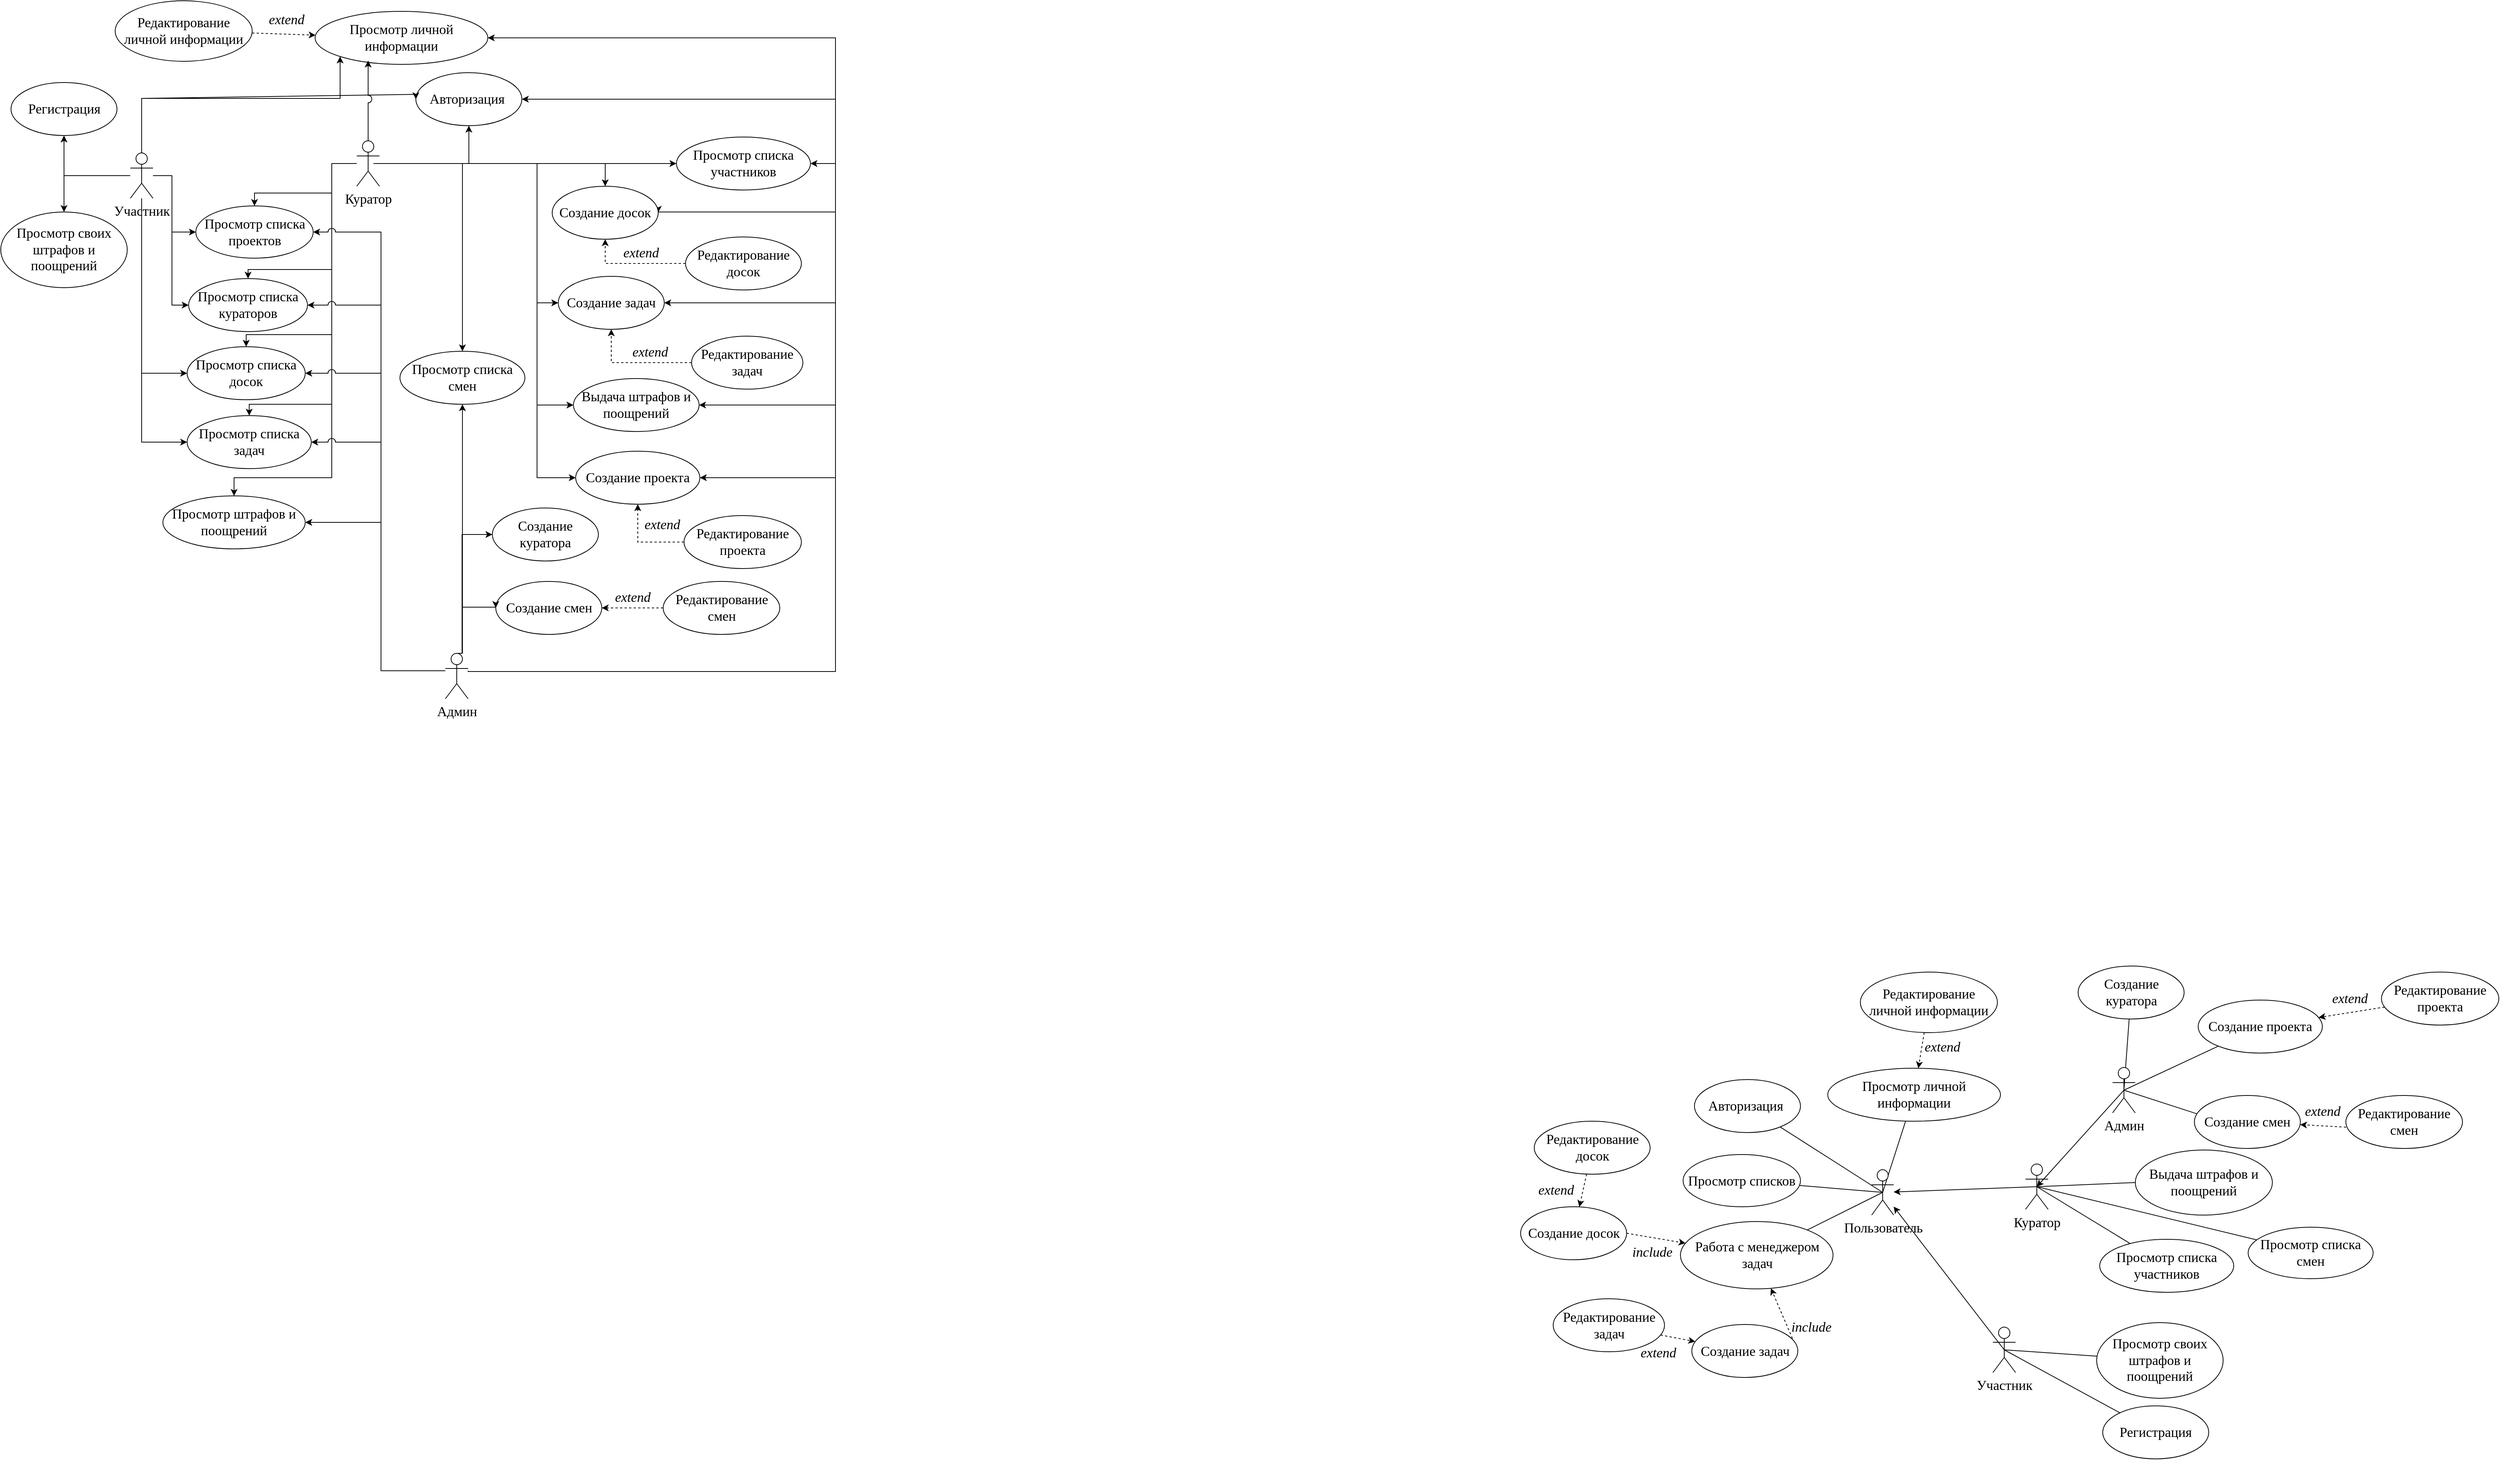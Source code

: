 <mxfile version="24.4.14" type="github">
  <diagram name="Страница — 1" id="JHyc7OgReh5onTn7h_LJ">
    <mxGraphModel dx="3433" dy="2283" grid="0" gridSize="10" guides="1" tooltips="1" connect="1" arrows="1" fold="1" page="0" pageScale="1" pageWidth="827" pageHeight="1169" math="0" shadow="0">
      <root>
        <mxCell id="0" />
        <mxCell id="1" parent="0" />
        <mxCell id="dc6LDPQuT327r_oDvSLp-54" style="edgeStyle=orthogonalEdgeStyle;rounded=0;orthogonalLoop=1;jettySize=auto;html=1;entryX=0.5;entryY=0;entryDx=0;entryDy=0;fontFamily=Liberation Serif;fontSize=14;jumpStyle=arc;" parent="1" source="fLU7Y0jLPDf_8JjJzR_N-14" target="dc6LDPQuT327r_oDvSLp-53" edge="1">
          <mxGeometry relative="1" as="geometry">
            <Array as="points">
              <mxPoint x="332" y="-33" />
              <mxPoint x="332" y="382" />
              <mxPoint x="203" y="382" />
            </Array>
          </mxGeometry>
        </mxCell>
        <mxCell id="dc6LDPQuT327r_oDvSLp-3" style="rounded=0;orthogonalLoop=1;jettySize=auto;html=1;edgeStyle=orthogonalEdgeStyle;fontFamily=Liberation Serif;fontSize=14;" parent="1" source="fLU7Y0jLPDf_8JjJzR_N-1" target="dc6LDPQuT327r_oDvSLp-2" edge="1">
          <mxGeometry relative="1" as="geometry" />
        </mxCell>
        <mxCell id="dc6LDPQuT327r_oDvSLp-9" style="rounded=0;orthogonalLoop=1;jettySize=auto;html=1;edgeStyle=orthogonalEdgeStyle;fontFamily=Liberation Serif;fontSize=14;exitX=0.5;exitY=0;exitDx=0;exitDy=0;exitPerimeter=0;" parent="1" source="fLU7Y0jLPDf_8JjJzR_N-1" target="fLU7Y0jLPDf_8JjJzR_N-6" edge="1">
          <mxGeometry relative="1" as="geometry">
            <Array as="points">
              <mxPoint x="81" y="-119" />
              <mxPoint x="343" y="-119" />
            </Array>
          </mxGeometry>
        </mxCell>
        <mxCell id="dc6LDPQuT327r_oDvSLp-28" style="edgeStyle=orthogonalEdgeStyle;rounded=0;orthogonalLoop=1;jettySize=auto;html=1;entryX=0;entryY=0.5;entryDx=0;entryDy=0;fontFamily=Liberation Serif;fontSize=14;" parent="1" target="fLU7Y0jLPDf_8JjJzR_N-7" edge="1">
          <mxGeometry relative="1" as="geometry">
            <Array as="points">
              <mxPoint x="121" y="58" />
            </Array>
            <mxPoint x="96" y="-17" as="sourcePoint" />
          </mxGeometry>
        </mxCell>
        <mxCell id="dc6LDPQuT327r_oDvSLp-29" style="edgeStyle=orthogonalEdgeStyle;rounded=0;orthogonalLoop=1;jettySize=auto;html=1;entryX=0;entryY=0.5;entryDx=0;entryDy=0;fontFamily=Liberation Serif;fontSize=14;" parent="1" source="fLU7Y0jLPDf_8JjJzR_N-1" target="fLU7Y0jLPDf_8JjJzR_N-11" edge="1">
          <mxGeometry relative="1" as="geometry">
            <Array as="points">
              <mxPoint x="121" y="154" />
            </Array>
          </mxGeometry>
        </mxCell>
        <mxCell id="dc6LDPQuT327r_oDvSLp-31" style="rounded=0;orthogonalLoop=1;jettySize=auto;html=1;edgeStyle=orthogonalEdgeStyle;entryX=0;entryY=0.5;entryDx=0;entryDy=0;fontFamily=Liberation Serif;fontSize=14;" parent="1" source="fLU7Y0jLPDf_8JjJzR_N-1" target="dc6LDPQuT327r_oDvSLp-6" edge="1">
          <mxGeometry relative="1" as="geometry">
            <Array as="points">
              <mxPoint x="81" y="244" />
            </Array>
          </mxGeometry>
        </mxCell>
        <mxCell id="dc6LDPQuT327r_oDvSLp-32" style="rounded=0;orthogonalLoop=1;jettySize=auto;html=1;edgeStyle=orthogonalEdgeStyle;entryX=0;entryY=0.5;entryDx=0;entryDy=0;fontFamily=Liberation Serif;fontSize=14;" parent="1" source="fLU7Y0jLPDf_8JjJzR_N-1" target="fLU7Y0jLPDf_8JjJzR_N-19" edge="1">
          <mxGeometry relative="1" as="geometry">
            <Array as="points">
              <mxPoint x="81" y="335" />
            </Array>
          </mxGeometry>
        </mxCell>
        <mxCell id="fLU7Y0jLPDf_8JjJzR_N-1" value="Участник&lt;div style=&quot;font-size: 18px;&quot;&gt;&lt;br style=&quot;font-size: 18px;&quot;&gt;&lt;/div&gt;" style="shape=umlActor;verticalLabelPosition=bottom;verticalAlign=top;html=1;fontFamily=Liberation Serif;fontSize=18;" parent="1" vertex="1">
          <mxGeometry x="66" y="-47" width="30" height="60" as="geometry" />
        </mxCell>
        <mxCell id="fLU7Y0jLPDf_8JjJzR_N-5" value="Авторизация&amp;nbsp;" style="ellipse;whiteSpace=wrap;html=1;fontFamily=Liberation Serif;fontSize=18;" parent="1" vertex="1">
          <mxGeometry x="443" y="-153" width="140" height="70" as="geometry" />
        </mxCell>
        <mxCell id="fLU7Y0jLPDf_8JjJzR_N-6" value="Просмотр личной информации" style="ellipse;whiteSpace=wrap;html=1;fontFamily=Liberation Serif;fontSize=18;" parent="1" vertex="1">
          <mxGeometry x="310" y="-234" width="228" height="70" as="geometry" />
        </mxCell>
        <mxCell id="fLU7Y0jLPDf_8JjJzR_N-7" value="Просмотр списка проектов" style="ellipse;whiteSpace=wrap;html=1;fontFamily=Liberation Serif;fontSize=18;" parent="1" vertex="1">
          <mxGeometry x="152.5" y="23" width="155" height="69" as="geometry" />
        </mxCell>
        <mxCell id="fLU7Y0jLPDf_8JjJzR_N-8" value="Создание проекта" style="ellipse;whiteSpace=wrap;html=1;fontFamily=Liberation Serif;fontSize=18;" parent="1" vertex="1">
          <mxGeometry x="654" y="347" width="164" height="70" as="geometry" />
        </mxCell>
        <mxCell id="dc6LDPQuT327r_oDvSLp-20" style="edgeStyle=orthogonalEdgeStyle;rounded=0;orthogonalLoop=1;jettySize=auto;html=1;dashed=1;exitX=0;exitY=0.5;exitDx=0;exitDy=0;fontFamily=Liberation Serif;fontSize=14;" parent="1" source="fLU7Y0jLPDf_8JjJzR_N-9" target="fLU7Y0jLPDf_8JjJzR_N-8" edge="1">
          <mxGeometry relative="1" as="geometry" />
        </mxCell>
        <mxCell id="dc6LDPQuT327r_oDvSLp-24" value="extend" style="edgeLabel;html=1;align=center;verticalAlign=middle;resizable=0;points=[];fontStyle=2;fontFamily=Liberation Serif;fontSize=18;" parent="dc6LDPQuT327r_oDvSLp-20" vertex="1" connectable="0">
          <mxGeometry x="-0.133" y="-1" relative="1" as="geometry">
            <mxPoint x="19" y="-22" as="offset" />
          </mxGeometry>
        </mxCell>
        <mxCell id="fLU7Y0jLPDf_8JjJzR_N-9" value="Редактирование проекта" style="ellipse;whiteSpace=wrap;html=1;fontFamily=Liberation Serif;fontSize=18;" parent="1" vertex="1">
          <mxGeometry x="797" y="432" width="155" height="70" as="geometry" />
        </mxCell>
        <mxCell id="dc6LDPQuT327r_oDvSLp-12" style="rounded=0;orthogonalLoop=1;jettySize=auto;html=1;dashed=1;endArrow=classic;endFill=1;fontFamily=Liberation Serif;fontSize=14;" parent="1" source="fLU7Y0jLPDf_8JjJzR_N-10" target="fLU7Y0jLPDf_8JjJzR_N-6" edge="1">
          <mxGeometry relative="1" as="geometry" />
        </mxCell>
        <mxCell id="dc6LDPQuT327r_oDvSLp-13" value="extend" style="edgeLabel;html=1;align=center;verticalAlign=middle;resizable=0;points=[];fontStyle=2;fontFamily=Liberation Serif;fontSize=18;" parent="dc6LDPQuT327r_oDvSLp-12" vertex="1" connectable="0">
          <mxGeometry x="0.17" y="4" relative="1" as="geometry">
            <mxPoint x="-4" y="-16" as="offset" />
          </mxGeometry>
        </mxCell>
        <mxCell id="fLU7Y0jLPDf_8JjJzR_N-10" value="Редактирование личной информации" style="ellipse;whiteSpace=wrap;html=1;fontFamily=Liberation Serif;fontSize=18;" parent="1" vertex="1">
          <mxGeometry x="46" y="-248" width="181" height="80" as="geometry" />
        </mxCell>
        <mxCell id="fLU7Y0jLPDf_8JjJzR_N-11" value="Просмотр списка кураторов" style="ellipse;whiteSpace=wrap;html=1;fontFamily=Liberation Serif;fontSize=18;" parent="1" vertex="1">
          <mxGeometry x="143" y="119" width="157" height="70" as="geometry" />
        </mxCell>
        <mxCell id="fLU7Y0jLPDf_8JjJzR_N-12" value="Создание куратора" style="ellipse;whiteSpace=wrap;html=1;fontFamily=Liberation Serif;fontSize=18;" parent="1" vertex="1">
          <mxGeometry x="544" y="422" width="140" height="70" as="geometry" />
        </mxCell>
        <mxCell id="dc6LDPQuT327r_oDvSLp-4" style="rounded=0;orthogonalLoop=1;jettySize=auto;html=1;edgeStyle=orthogonalEdgeStyle;fontFamily=Liberation Serif;fontSize=14;entryX=0.5;entryY=1;entryDx=0;entryDy=0;" parent="1" target="fLU7Y0jLPDf_8JjJzR_N-5" edge="1">
          <mxGeometry relative="1" as="geometry">
            <Array as="points">
              <mxPoint x="388" y="-33" />
              <mxPoint x="513" y="-33" />
            </Array>
            <mxPoint x="387" y="-33" as="sourcePoint" />
            <mxPoint x="513" y="-90" as="targetPoint" />
          </mxGeometry>
        </mxCell>
        <mxCell id="dc6LDPQuT327r_oDvSLp-33" style="edgeStyle=orthogonalEdgeStyle;rounded=0;orthogonalLoop=1;jettySize=auto;html=1;entryX=0.5;entryY=0;entryDx=0;entryDy=0;fontFamily=Liberation Serif;fontSize=14;" parent="1" target="fLU7Y0jLPDf_8JjJzR_N-7" edge="1">
          <mxGeometry relative="1" as="geometry">
            <Array as="points">
              <mxPoint x="332" y="-33" />
              <mxPoint x="332" y="6" />
              <mxPoint x="230" y="6" />
            </Array>
            <mxPoint x="365" y="-33" as="sourcePoint" />
          </mxGeometry>
        </mxCell>
        <mxCell id="dc6LDPQuT327r_oDvSLp-34" style="edgeStyle=orthogonalEdgeStyle;rounded=0;orthogonalLoop=1;jettySize=auto;html=1;entryX=0.5;entryY=0;entryDx=0;entryDy=0;fontFamily=Liberation Serif;fontSize=14;" parent="1" source="fLU7Y0jLPDf_8JjJzR_N-14" target="fLU7Y0jLPDf_8JjJzR_N-11" edge="1">
          <mxGeometry relative="1" as="geometry">
            <Array as="points">
              <mxPoint x="332" y="-33" />
              <mxPoint x="332" y="107" />
              <mxPoint x="222" y="107" />
            </Array>
          </mxGeometry>
        </mxCell>
        <mxCell id="dc6LDPQuT327r_oDvSLp-35" style="edgeStyle=orthogonalEdgeStyle;rounded=0;orthogonalLoop=1;jettySize=auto;html=1;entryX=0.5;entryY=0;entryDx=0;entryDy=0;fontFamily=Liberation Serif;fontSize=14;" parent="1" source="fLU7Y0jLPDf_8JjJzR_N-14" target="fLU7Y0jLPDf_8JjJzR_N-16" edge="1">
          <mxGeometry relative="1" as="geometry">
            <Array as="points">
              <mxPoint x="505" y="-33" />
            </Array>
          </mxGeometry>
        </mxCell>
        <mxCell id="dc6LDPQuT327r_oDvSLp-36" style="edgeStyle=orthogonalEdgeStyle;rounded=0;orthogonalLoop=1;jettySize=auto;html=1;entryX=0.5;entryY=0;entryDx=0;entryDy=0;fontFamily=Liberation Serif;fontSize=14;" parent="1" source="fLU7Y0jLPDf_8JjJzR_N-14" target="dc6LDPQuT327r_oDvSLp-6" edge="1">
          <mxGeometry relative="1" as="geometry">
            <Array as="points">
              <mxPoint x="332" y="-33" />
              <mxPoint x="332" y="193" />
              <mxPoint x="219" y="193" />
            </Array>
          </mxGeometry>
        </mxCell>
        <mxCell id="dc6LDPQuT327r_oDvSLp-37" style="edgeStyle=orthogonalEdgeStyle;rounded=0;orthogonalLoop=1;jettySize=auto;html=1;entryX=0.5;entryY=0;entryDx=0;entryDy=0;fontFamily=Liberation Serif;fontSize=14;" parent="1" source="fLU7Y0jLPDf_8JjJzR_N-14" target="fLU7Y0jLPDf_8JjJzR_N-19" edge="1">
          <mxGeometry relative="1" as="geometry">
            <Array as="points">
              <mxPoint x="332" y="-33" />
              <mxPoint x="332" y="285" />
              <mxPoint x="223" y="285" />
            </Array>
          </mxGeometry>
        </mxCell>
        <mxCell id="dc6LDPQuT327r_oDvSLp-59" style="edgeStyle=orthogonalEdgeStyle;rounded=0;orthogonalLoop=1;jettySize=auto;html=1;entryX=0;entryY=0.5;entryDx=0;entryDy=0;fontFamily=Liberation Serif;fontSize=14;" parent="1" source="fLU7Y0jLPDf_8JjJzR_N-14" target="fLU7Y0jLPDf_8JjJzR_N-22" edge="1">
          <mxGeometry relative="1" as="geometry">
            <Array as="points" />
          </mxGeometry>
        </mxCell>
        <mxCell id="fLU7Y0jLPDf_8JjJzR_N-14" value="&lt;div style=&quot;font-size: 18px;&quot;&gt;Куратор&lt;/div&gt;" style="shape=umlActor;verticalLabelPosition=bottom;verticalAlign=top;html=1;fontFamily=Liberation Serif;fontSize=18;" parent="1" vertex="1">
          <mxGeometry x="365" y="-63" width="30" height="60" as="geometry" />
        </mxCell>
        <mxCell id="dc6LDPQuT327r_oDvSLp-5" style="rounded=0;orthogonalLoop=1;jettySize=auto;html=1;edgeStyle=orthogonalEdgeStyle;entryX=1;entryY=0.5;entryDx=0;entryDy=0;fontFamily=Liberation Serif;fontSize=14;" parent="1" source="fLU7Y0jLPDf_8JjJzR_N-15" target="fLU7Y0jLPDf_8JjJzR_N-5" edge="1">
          <mxGeometry relative="1" as="geometry">
            <mxPoint x="613" y="-152" as="targetPoint" />
            <Array as="points">
              <mxPoint x="997" y="638" />
              <mxPoint x="997" y="-118" />
            </Array>
          </mxGeometry>
        </mxCell>
        <mxCell id="dc6LDPQuT327r_oDvSLp-19" style="rounded=0;orthogonalLoop=1;jettySize=auto;html=1;edgeStyle=orthogonalEdgeStyle;fontFamily=Liberation Serif;fontSize=14;entryX=1;entryY=0.5;entryDx=0;entryDy=0;" parent="1" source="fLU7Y0jLPDf_8JjJzR_N-15" target="fLU7Y0jLPDf_8JjJzR_N-22" edge="1">
          <mxGeometry relative="1" as="geometry">
            <Array as="points">
              <mxPoint x="997" y="638" />
              <mxPoint x="997" y="-33" />
            </Array>
          </mxGeometry>
        </mxCell>
        <mxCell id="dc6LDPQuT327r_oDvSLp-38" style="edgeStyle=orthogonalEdgeStyle;rounded=0;orthogonalLoop=1;jettySize=auto;html=1;entryX=1;entryY=0.5;entryDx=0;entryDy=0;fontFamily=Liberation Serif;fontSize=14;" parent="1" source="fLU7Y0jLPDf_8JjJzR_N-15" target="fLU7Y0jLPDf_8JjJzR_N-8" edge="1">
          <mxGeometry relative="1" as="geometry">
            <Array as="points">
              <mxPoint x="997" y="638" />
              <mxPoint x="997" y="382" />
            </Array>
          </mxGeometry>
        </mxCell>
        <mxCell id="dc6LDPQuT327r_oDvSLp-41" style="edgeStyle=orthogonalEdgeStyle;rounded=0;orthogonalLoop=1;jettySize=auto;html=1;entryX=1;entryY=0.5;entryDx=0;entryDy=0;fontFamily=Liberation Serif;fontSize=14;jumpStyle=none;" parent="1" source="fLU7Y0jLPDf_8JjJzR_N-15" target="dc6LDPQuT327r_oDvSLp-7" edge="1">
          <mxGeometry relative="1" as="geometry">
            <Array as="points">
              <mxPoint x="997" y="638" />
              <mxPoint x="997" y="31" />
              <mxPoint x="763" y="31" />
            </Array>
          </mxGeometry>
        </mxCell>
        <mxCell id="dc6LDPQuT327r_oDvSLp-42" style="edgeStyle=orthogonalEdgeStyle;rounded=0;orthogonalLoop=1;jettySize=auto;html=1;entryX=1;entryY=0.5;entryDx=0;entryDy=0;fontFamily=Liberation Serif;fontSize=14;" parent="1" target="fLU7Y0jLPDf_8JjJzR_N-20" edge="1">
          <mxGeometry relative="1" as="geometry">
            <mxPoint x="512" y="637" as="sourcePoint" />
            <Array as="points">
              <mxPoint x="997" y="638" />
              <mxPoint x="997" y="151" />
            </Array>
          </mxGeometry>
        </mxCell>
        <mxCell id="dc6LDPQuT327r_oDvSLp-47" style="edgeStyle=orthogonalEdgeStyle;rounded=0;orthogonalLoop=1;jettySize=auto;html=1;entryX=1;entryY=0.5;entryDx=0;entryDy=0;fontFamily=Liberation Serif;fontSize=14;jumpStyle=arc;jumpSize=10;" parent="1" source="fLU7Y0jLPDf_8JjJzR_N-15" target="fLU7Y0jLPDf_8JjJzR_N-19" edge="1">
          <mxGeometry relative="1" as="geometry">
            <Array as="points">
              <mxPoint x="397" y="637" />
              <mxPoint x="397" y="335" />
            </Array>
          </mxGeometry>
        </mxCell>
        <mxCell id="dc6LDPQuT327r_oDvSLp-55" style="edgeStyle=orthogonalEdgeStyle;rounded=0;orthogonalLoop=1;jettySize=auto;html=1;entryX=1;entryY=0.5;entryDx=0;entryDy=0;fontFamily=Liberation Serif;fontSize=14;jumpStyle=arc;" parent="1" target="dc6LDPQuT327r_oDvSLp-53" edge="1">
          <mxGeometry relative="1" as="geometry">
            <Array as="points">
              <mxPoint x="397" y="637" />
              <mxPoint x="397" y="441" />
            </Array>
            <mxPoint x="482" y="637" as="sourcePoint" />
          </mxGeometry>
        </mxCell>
        <mxCell id="dc6LDPQuT327r_oDvSLp-58" style="edgeStyle=orthogonalEdgeStyle;rounded=0;orthogonalLoop=1;jettySize=auto;html=1;entryX=1;entryY=0.5;entryDx=0;entryDy=0;fontFamily=Liberation Serif;fontSize=14;" parent="1" target="dc6LDPQuT327r_oDvSLp-56" edge="1">
          <mxGeometry relative="1" as="geometry">
            <mxPoint x="512" y="637" as="sourcePoint" />
            <Array as="points">
              <mxPoint x="997" y="638" />
              <mxPoint x="997" y="286" />
            </Array>
          </mxGeometry>
        </mxCell>
        <mxCell id="fLU7Y0jLPDf_8JjJzR_N-15" value="&lt;div style=&quot;font-size: 18px;&quot;&gt;Админ&lt;/div&gt;" style="shape=umlActor;verticalLabelPosition=bottom;verticalAlign=top;html=1;fontFamily=Liberation Serif;fontSize=18;" parent="1" vertex="1">
          <mxGeometry x="482" y="614" width="30" height="60" as="geometry" />
        </mxCell>
        <mxCell id="fLU7Y0jLPDf_8JjJzR_N-16" value="Просмотр списка смен" style="ellipse;whiteSpace=wrap;html=1;fontFamily=Liberation Serif;fontSize=18;" parent="1" vertex="1">
          <mxGeometry x="422" y="215" width="165" height="70" as="geometry" />
        </mxCell>
        <mxCell id="fLU7Y0jLPDf_8JjJzR_N-17" value="Создание смен" style="ellipse;whiteSpace=wrap;html=1;fontFamily=Liberation Serif;fontSize=18;" parent="1" vertex="1">
          <mxGeometry x="548.5" y="519" width="140" height="70" as="geometry" />
        </mxCell>
        <mxCell id="dc6LDPQuT327r_oDvSLp-21" style="edgeStyle=orthogonalEdgeStyle;rounded=0;orthogonalLoop=1;jettySize=auto;html=1;dashed=1;exitX=0;exitY=0.5;exitDx=0;exitDy=0;fontFamily=Liberation Serif;fontSize=14;" parent="1" source="fLU7Y0jLPDf_8JjJzR_N-18" target="fLU7Y0jLPDf_8JjJzR_N-17" edge="1">
          <mxGeometry relative="1" as="geometry" />
        </mxCell>
        <mxCell id="dc6LDPQuT327r_oDvSLp-25" value="&lt;span style=&quot;font-style: italic; font-size: 18px;&quot;&gt;extend&lt;/span&gt;" style="edgeLabel;html=1;align=center;verticalAlign=middle;resizable=0;points=[];fontFamily=Liberation Serif;fontSize=18;" parent="dc6LDPQuT327r_oDvSLp-21" vertex="1" connectable="0">
          <mxGeometry x="0.171" y="-1" relative="1" as="geometry">
            <mxPoint x="7" y="-13" as="offset" />
          </mxGeometry>
        </mxCell>
        <mxCell id="fLU7Y0jLPDf_8JjJzR_N-18" value="Редактирование смен" style="ellipse;whiteSpace=wrap;html=1;fontFamily=Liberation Serif;fontSize=18;" parent="1" vertex="1">
          <mxGeometry x="769.5" y="519" width="154" height="70" as="geometry" />
        </mxCell>
        <mxCell id="fLU7Y0jLPDf_8JjJzR_N-19" value="Просмотр списка задач" style="ellipse;whiteSpace=wrap;html=1;fontFamily=Liberation Serif;fontSize=18;" parent="1" vertex="1">
          <mxGeometry x="141" y="300" width="164" height="70" as="geometry" />
        </mxCell>
        <mxCell id="fLU7Y0jLPDf_8JjJzR_N-20" value="Создание задач" style="ellipse;whiteSpace=wrap;html=1;fontFamily=Liberation Serif;fontSize=18;" parent="1" vertex="1">
          <mxGeometry x="631" y="116" width="140" height="70" as="geometry" />
        </mxCell>
        <mxCell id="dc6LDPQuT327r_oDvSLp-23" style="edgeStyle=orthogonalEdgeStyle;rounded=0;orthogonalLoop=1;jettySize=auto;html=1;dashed=1;exitX=0;exitY=0.5;exitDx=0;exitDy=0;fontFamily=Liberation Serif;fontSize=14;" parent="1" source="fLU7Y0jLPDf_8JjJzR_N-21" target="fLU7Y0jLPDf_8JjJzR_N-20" edge="1">
          <mxGeometry relative="1" as="geometry" />
        </mxCell>
        <mxCell id="dc6LDPQuT327r_oDvSLp-27" value="&lt;span style=&quot;font-style: italic; font-size: 18px;&quot;&gt;extend&lt;/span&gt;" style="edgeLabel;html=1;align=center;verticalAlign=middle;resizable=0;points=[];fontFamily=Liberation Serif;fontSize=18;" parent="dc6LDPQuT327r_oDvSLp-23" vertex="1" connectable="0">
          <mxGeometry x="-0.093" y="-1" relative="1" as="geometry">
            <mxPoint x="13" y="-13" as="offset" />
          </mxGeometry>
        </mxCell>
        <mxCell id="fLU7Y0jLPDf_8JjJzR_N-21" value="Редактирование задач" style="ellipse;whiteSpace=wrap;html=1;fontFamily=Liberation Serif;fontSize=18;" parent="1" vertex="1">
          <mxGeometry x="807" y="195" width="147" height="70" as="geometry" />
        </mxCell>
        <mxCell id="fLU7Y0jLPDf_8JjJzR_N-22" value="Просмотр списка участников" style="ellipse;whiteSpace=wrap;html=1;fontFamily=Liberation Serif;fontSize=18;" parent="1" vertex="1">
          <mxGeometry x="787" y="-68" width="177" height="70" as="geometry" />
        </mxCell>
        <mxCell id="dc6LDPQuT327r_oDvSLp-1" style="rounded=0;orthogonalLoop=1;jettySize=auto;html=1;edgeStyle=orthogonalEdgeStyle;exitX=0.5;exitY=0;exitDx=0;exitDy=0;exitPerimeter=0;entryX=0;entryY=0.5;entryDx=0;entryDy=0;fontFamily=Liberation Serif;fontSize=14;jumpStyle=arc;" parent="1" source="fLU7Y0jLPDf_8JjJzR_N-1" target="fLU7Y0jLPDf_8JjJzR_N-5" edge="1">
          <mxGeometry relative="1" as="geometry">
            <mxPoint x="558" y="-265" as="targetPoint" />
            <Array as="points">
              <mxPoint x="81" y="-119" />
              <mxPoint x="443" y="-119" />
            </Array>
          </mxGeometry>
        </mxCell>
        <mxCell id="dc6LDPQuT327r_oDvSLp-2" value="Регистрация" style="ellipse;whiteSpace=wrap;html=1;fontFamily=Liberation Serif;fontSize=18;" parent="1" vertex="1">
          <mxGeometry x="-91.5" y="-140" width="140" height="70" as="geometry" />
        </mxCell>
        <mxCell id="dc6LDPQuT327r_oDvSLp-6" value="Просмотр списка досок" style="ellipse;whiteSpace=wrap;html=1;fontFamily=Liberation Serif;fontSize=18;" parent="1" vertex="1">
          <mxGeometry x="141" y="209" width="156" height="70" as="geometry" />
        </mxCell>
        <mxCell id="dc6LDPQuT327r_oDvSLp-7" value="Создание досок" style="ellipse;whiteSpace=wrap;html=1;fontFamily=Liberation Serif;fontSize=18;" parent="1" vertex="1">
          <mxGeometry x="623" y="-3" width="140" height="70" as="geometry" />
        </mxCell>
        <mxCell id="dc6LDPQuT327r_oDvSLp-22" value="&lt;span style=&quot;color: rgb(0, 0, 0); font-size: 18px; font-style: italic; font-variant-ligatures: normal; font-variant-caps: normal; font-weight: 400; letter-spacing: normal; orphans: 2; text-align: center; text-indent: 0px; text-transform: none; widows: 2; word-spacing: 0px; -webkit-text-stroke-width: 0px; white-space: nowrap; background-color: rgb(255, 255, 255); text-decoration-thickness: initial; text-decoration-style: initial; text-decoration-color: initial; float: none; display: inline !important;&quot;&gt;extend&lt;/span&gt;" style="edgeStyle=orthogonalEdgeStyle;rounded=0;orthogonalLoop=1;jettySize=auto;html=1;dashed=1;exitX=0;exitY=0.5;exitDx=0;exitDy=0;fontFamily=Liberation Serif;fontSize=18;entryX=0.5;entryY=1;entryDx=0;entryDy=0;" parent="1" source="dc6LDPQuT327r_oDvSLp-8" target="dc6LDPQuT327r_oDvSLp-7" edge="1">
          <mxGeometry x="-0.138" y="-14" relative="1" as="geometry">
            <mxPoint as="offset" />
          </mxGeometry>
        </mxCell>
        <mxCell id="dc6LDPQuT327r_oDvSLp-8" value="Редактирование досок" style="ellipse;whiteSpace=wrap;html=1;fontFamily=Liberation Serif;fontSize=18;" parent="1" vertex="1">
          <mxGeometry x="799" y="64" width="153" height="70" as="geometry" />
        </mxCell>
        <mxCell id="dc6LDPQuT327r_oDvSLp-51" value="Просмотр своих штрафов и поощрений" style="ellipse;whiteSpace=wrap;html=1;fontFamily=Liberation Serif;fontSize=18;" parent="1" vertex="1">
          <mxGeometry x="-105" y="31" width="167" height="100" as="geometry" />
        </mxCell>
        <mxCell id="dc6LDPQuT327r_oDvSLp-52" style="rounded=0;orthogonalLoop=1;jettySize=auto;html=1;entryX=0.5;entryY=0;entryDx=0;entryDy=0;edgeStyle=orthogonalEdgeStyle;fontFamily=Liberation Serif;fontSize=14;" parent="1" source="fLU7Y0jLPDf_8JjJzR_N-1" target="dc6LDPQuT327r_oDvSLp-51" edge="1">
          <mxGeometry relative="1" as="geometry" />
        </mxCell>
        <mxCell id="dc6LDPQuT327r_oDvSLp-53" value="Просмотр штрафов и поощрений" style="ellipse;whiteSpace=wrap;html=1;fontFamily=Liberation Serif;fontSize=18;" parent="1" vertex="1">
          <mxGeometry x="109" y="406" width="188" height="70" as="geometry" />
        </mxCell>
        <mxCell id="dc6LDPQuT327r_oDvSLp-56" value="Выдача штрафов и поощрений" style="ellipse;whiteSpace=wrap;html=1;fontFamily=Liberation Serif;fontSize=18;" parent="1" vertex="1">
          <mxGeometry x="651" y="251" width="166" height="70" as="geometry" />
        </mxCell>
        <mxCell id="dc6LDPQuT327r_oDvSLp-11" style="rounded=0;orthogonalLoop=1;jettySize=auto;html=1;edgeStyle=orthogonalEdgeStyle;fontFamily=Liberation Serif;fontSize=14;jumpStyle=arc;entryX=1;entryY=0.5;entryDx=0;entryDy=0;" parent="1" source="fLU7Y0jLPDf_8JjJzR_N-15" target="fLU7Y0jLPDf_8JjJzR_N-6" edge="1">
          <mxGeometry relative="1" as="geometry">
            <Array as="points">
              <mxPoint x="997" y="638" />
              <mxPoint x="997" y="-199" />
            </Array>
          </mxGeometry>
        </mxCell>
        <mxCell id="dc6LDPQuT327r_oDvSLp-48" style="edgeStyle=orthogonalEdgeStyle;rounded=0;orthogonalLoop=1;jettySize=auto;html=1;entryX=0;entryY=0.5;entryDx=0;entryDy=0;fontFamily=Liberation Serif;fontSize=14;jumpStyle=arc;" parent="1" source="fLU7Y0jLPDf_8JjJzR_N-14" target="fLU7Y0jLPDf_8JjJzR_N-8" edge="1">
          <mxGeometry relative="1" as="geometry">
            <Array as="points">
              <mxPoint x="603" y="-33" />
              <mxPoint x="603" y="382" />
            </Array>
          </mxGeometry>
        </mxCell>
        <mxCell id="dc6LDPQuT327r_oDvSLp-50" style="edgeStyle=orthogonalEdgeStyle;rounded=0;orthogonalLoop=1;jettySize=auto;html=1;entryX=0;entryY=0.5;entryDx=0;entryDy=0;fontFamily=Liberation Serif;fontSize=14;jumpStyle=arc;" parent="1" source="fLU7Y0jLPDf_8JjJzR_N-14" target="fLU7Y0jLPDf_8JjJzR_N-20" edge="1">
          <mxGeometry relative="1" as="geometry">
            <Array as="points">
              <mxPoint x="603" y="-33" />
              <mxPoint x="603" y="151" />
            </Array>
          </mxGeometry>
        </mxCell>
        <mxCell id="dc6LDPQuT327r_oDvSLp-57" style="edgeStyle=orthogonalEdgeStyle;rounded=0;orthogonalLoop=1;jettySize=auto;html=1;entryX=0;entryY=0.5;entryDx=0;entryDy=0;fontFamily=Liberation Serif;fontSize=14;jumpStyle=arc;" parent="1" source="fLU7Y0jLPDf_8JjJzR_N-14" target="dc6LDPQuT327r_oDvSLp-56" edge="1">
          <mxGeometry relative="1" as="geometry">
            <Array as="points">
              <mxPoint x="603" y="-33" />
              <mxPoint x="603" y="286" />
            </Array>
          </mxGeometry>
        </mxCell>
        <mxCell id="gNHL9a-eJYlbV_uKAiIB-1" style="edgeStyle=orthogonalEdgeStyle;rounded=0;orthogonalLoop=1;jettySize=auto;html=1;entryX=0.5;entryY=0;entryDx=0;entryDy=0;jumpStyle=arc;" parent="1" source="fLU7Y0jLPDf_8JjJzR_N-14" target="dc6LDPQuT327r_oDvSLp-7" edge="1">
          <mxGeometry relative="1" as="geometry">
            <Array as="points">
              <mxPoint x="693" y="-33" />
            </Array>
          </mxGeometry>
        </mxCell>
        <mxCell id="dc6LDPQuT327r_oDvSLp-43" style="edgeStyle=orthogonalEdgeStyle;rounded=0;orthogonalLoop=1;jettySize=auto;html=1;entryX=1;entryY=0.5;entryDx=0;entryDy=0;fontFamily=Liberation Serif;fontSize=14;jumpStyle=arc;jumpSize=10;" parent="1" source="fLU7Y0jLPDf_8JjJzR_N-15" target="fLU7Y0jLPDf_8JjJzR_N-7" edge="1">
          <mxGeometry relative="1" as="geometry">
            <Array as="points">
              <mxPoint x="397" y="637" />
              <mxPoint x="397" y="58" />
            </Array>
          </mxGeometry>
        </mxCell>
        <mxCell id="dc6LDPQuT327r_oDvSLp-44" style="edgeStyle=orthogonalEdgeStyle;rounded=0;orthogonalLoop=1;jettySize=auto;html=1;entryX=1;entryY=0.5;entryDx=0;entryDy=0;fontFamily=Liberation Serif;fontSize=14;jumpStyle=arc;jumpSize=10;" parent="1" source="fLU7Y0jLPDf_8JjJzR_N-15" target="fLU7Y0jLPDf_8JjJzR_N-11" edge="1">
          <mxGeometry relative="1" as="geometry">
            <Array as="points">
              <mxPoint x="397" y="637" />
              <mxPoint x="397" y="154" />
            </Array>
          </mxGeometry>
        </mxCell>
        <mxCell id="dc6LDPQuT327r_oDvSLp-45" style="edgeStyle=orthogonalEdgeStyle;rounded=0;orthogonalLoop=1;jettySize=auto;html=1;entryX=0.5;entryY=1;entryDx=0;entryDy=0;fontFamily=Liberation Serif;fontSize=14;jumpStyle=arc;" parent="1" source="fLU7Y0jLPDf_8JjJzR_N-15" target="fLU7Y0jLPDf_8JjJzR_N-16" edge="1">
          <mxGeometry relative="1" as="geometry">
            <Array as="points">
              <mxPoint x="505" y="285" />
            </Array>
          </mxGeometry>
        </mxCell>
        <mxCell id="dc6LDPQuT327r_oDvSLp-10" style="rounded=0;orthogonalLoop=1;jettySize=auto;html=1;edgeStyle=orthogonalEdgeStyle;fontFamily=Liberation Serif;fontSize=14;exitX=0.5;exitY=0;exitDx=0;exitDy=0;exitPerimeter=0;jumpStyle=arc;jumpSize=10;" parent="1" source="fLU7Y0jLPDf_8JjJzR_N-14" edge="1">
          <mxGeometry relative="1" as="geometry">
            <mxPoint x="380" y="-169" as="targetPoint" />
          </mxGeometry>
        </mxCell>
        <mxCell id="dc6LDPQuT327r_oDvSLp-39" style="edgeStyle=orthogonalEdgeStyle;rounded=0;orthogonalLoop=1;jettySize=auto;html=1;entryX=0;entryY=0.5;entryDx=0;entryDy=0;fontFamily=Liberation Serif;fontSize=14;exitX=0.5;exitY=0;exitDx=0;exitDy=0;exitPerimeter=0;" parent="1" source="fLU7Y0jLPDf_8JjJzR_N-15" target="fLU7Y0jLPDf_8JjJzR_N-12" edge="1">
          <mxGeometry relative="1" as="geometry">
            <Array as="points">
              <mxPoint x="504" y="614" />
              <mxPoint x="504" y="457" />
            </Array>
            <mxPoint x="482" y="637" as="sourcePoint" />
          </mxGeometry>
        </mxCell>
        <mxCell id="dc6LDPQuT327r_oDvSLp-40" style="edgeStyle=orthogonalEdgeStyle;rounded=0;orthogonalLoop=1;jettySize=auto;html=1;entryX=0;entryY=0.5;entryDx=0;entryDy=0;fontFamily=Liberation Serif;fontSize=14;" parent="1" target="fLU7Y0jLPDf_8JjJzR_N-17" edge="1">
          <mxGeometry relative="1" as="geometry">
            <mxPoint x="504" y="613" as="sourcePoint" />
            <Array as="points">
              <mxPoint x="504" y="553" />
              <mxPoint x="548" y="553" />
            </Array>
          </mxGeometry>
        </mxCell>
        <mxCell id="dc6LDPQuT327r_oDvSLp-46" style="edgeStyle=orthogonalEdgeStyle;rounded=0;orthogonalLoop=1;jettySize=auto;html=1;entryX=1;entryY=0.5;entryDx=0;entryDy=0;fontFamily=Liberation Serif;fontSize=14;jumpStyle=arc;jumpSize=10;" parent="1" source="fLU7Y0jLPDf_8JjJzR_N-15" target="dc6LDPQuT327r_oDvSLp-6" edge="1">
          <mxGeometry relative="1" as="geometry">
            <Array as="points">
              <mxPoint x="397" y="637" />
              <mxPoint x="397" y="244" />
            </Array>
          </mxGeometry>
        </mxCell>
        <mxCell id="MobT2F_rrTT9ICf2XlTD-16" style="rounded=0;orthogonalLoop=1;jettySize=auto;html=1;exitX=0.5;exitY=0.5;exitDx=0;exitDy=0;exitPerimeter=0;endArrow=none;endFill=0;jumpStyle=arc;" edge="1" parent="1" source="MobT2F_rrTT9ICf2XlTD-3" target="MobT2F_rrTT9ICf2XlTD-14">
          <mxGeometry relative="1" as="geometry" />
        </mxCell>
        <mxCell id="MobT2F_rrTT9ICf2XlTD-25" style="rounded=0;orthogonalLoop=1;jettySize=auto;html=1;exitX=0.5;exitY=0.5;exitDx=0;exitDy=0;exitPerimeter=0;endArrow=none;endFill=0;jumpStyle=arc;" edge="1" parent="1" source="MobT2F_rrTT9ICf2XlTD-3" target="MobT2F_rrTT9ICf2XlTD-24">
          <mxGeometry relative="1" as="geometry" />
        </mxCell>
        <mxCell id="MobT2F_rrTT9ICf2XlTD-3" value="Участник&lt;div style=&quot;font-size: 18px;&quot;&gt;&lt;br style=&quot;font-size: 18px;&quot;&gt;&lt;/div&gt;" style="shape=umlActor;verticalLabelPosition=bottom;verticalAlign=top;html=1;fontFamily=Liberation Serif;fontSize=18;" vertex="1" parent="1">
          <mxGeometry x="2525" y="1504" width="30" height="60" as="geometry" />
        </mxCell>
        <mxCell id="MobT2F_rrTT9ICf2XlTD-33" style="rounded=0;orthogonalLoop=1;jettySize=auto;html=1;exitX=0.5;exitY=0.5;exitDx=0;exitDy=0;exitPerimeter=0;" edge="1" parent="1" source="MobT2F_rrTT9ICf2XlTD-4" target="MobT2F_rrTT9ICf2XlTD-31">
          <mxGeometry relative="1" as="geometry" />
        </mxCell>
        <mxCell id="MobT2F_rrTT9ICf2XlTD-60" style="rounded=0;orthogonalLoop=1;jettySize=auto;html=1;exitX=0.5;exitY=0.5;exitDx=0;exitDy=0;exitPerimeter=0;endArrow=none;endFill=0;" edge="1" parent="1" source="MobT2F_rrTT9ICf2XlTD-4" target="MobT2F_rrTT9ICf2XlTD-45">
          <mxGeometry relative="1" as="geometry" />
        </mxCell>
        <mxCell id="MobT2F_rrTT9ICf2XlTD-62" style="rounded=0;orthogonalLoop=1;jettySize=auto;html=1;exitX=0.5;exitY=0.5;exitDx=0;exitDy=0;exitPerimeter=0;endArrow=none;endFill=0;" edge="1" parent="1" source="MobT2F_rrTT9ICf2XlTD-4" target="MobT2F_rrTT9ICf2XlTD-54">
          <mxGeometry relative="1" as="geometry" />
        </mxCell>
        <mxCell id="MobT2F_rrTT9ICf2XlTD-4" value="&lt;div style=&quot;font-size: 18px;&quot;&gt;Куратор&lt;/div&gt;" style="shape=umlActor;verticalLabelPosition=bottom;verticalAlign=top;html=1;fontFamily=Liberation Serif;fontSize=18;" vertex="1" parent="1">
          <mxGeometry x="2568" y="1288.5" width="30" height="60" as="geometry" />
        </mxCell>
        <mxCell id="MobT2F_rrTT9ICf2XlTD-75" style="rounded=0;orthogonalLoop=1;jettySize=auto;html=1;exitX=0.5;exitY=0.5;exitDx=0;exitDy=0;exitPerimeter=0;endArrow=none;endFill=0;" edge="1" parent="1" source="MobT2F_rrTT9ICf2XlTD-5" target="MobT2F_rrTT9ICf2XlTD-44">
          <mxGeometry relative="1" as="geometry" />
        </mxCell>
        <mxCell id="MobT2F_rrTT9ICf2XlTD-76" style="rounded=0;orthogonalLoop=1;jettySize=auto;html=1;exitX=0.5;exitY=0.5;exitDx=0;exitDy=0;exitPerimeter=0;endArrow=none;endFill=0;" edge="1" parent="1" source="MobT2F_rrTT9ICf2XlTD-5" target="MobT2F_rrTT9ICf2XlTD-40">
          <mxGeometry relative="1" as="geometry" />
        </mxCell>
        <mxCell id="MobT2F_rrTT9ICf2XlTD-77" style="rounded=0;orthogonalLoop=1;jettySize=auto;html=1;exitX=0.5;exitY=0.5;exitDx=0;exitDy=0;exitPerimeter=0;entryX=0.043;entryY=0.358;entryDx=0;entryDy=0;endArrow=none;endFill=0;entryPerimeter=0;" edge="1" parent="1" source="MobT2F_rrTT9ICf2XlTD-5" target="MobT2F_rrTT9ICf2XlTD-46">
          <mxGeometry relative="1" as="geometry" />
        </mxCell>
        <mxCell id="MobT2F_rrTT9ICf2XlTD-5" value="&lt;div style=&quot;font-size: 18px;&quot;&gt;Админ&lt;/div&gt;" style="shape=umlActor;verticalLabelPosition=bottom;verticalAlign=top;html=1;fontFamily=Liberation Serif;fontSize=18;" vertex="1" parent="1">
          <mxGeometry x="2683" y="1161" width="30" height="60" as="geometry" />
        </mxCell>
        <mxCell id="MobT2F_rrTT9ICf2XlTD-8" value="Авторизация&amp;nbsp;" style="ellipse;whiteSpace=wrap;html=1;fontFamily=Liberation Serif;fontSize=18;" vertex="1" parent="1">
          <mxGeometry x="2131" y="1177" width="140" height="70" as="geometry" />
        </mxCell>
        <mxCell id="MobT2F_rrTT9ICf2XlTD-9" value="Просмотр личной информации" style="ellipse;whiteSpace=wrap;html=1;fontFamily=Liberation Serif;fontSize=18;" vertex="1" parent="1">
          <mxGeometry x="2307" y="1162" width="228" height="70" as="geometry" />
        </mxCell>
        <mxCell id="MobT2F_rrTT9ICf2XlTD-10" style="rounded=0;orthogonalLoop=1;jettySize=auto;html=1;dashed=1;endArrow=classic;endFill=1;fontFamily=Liberation Serif;fontSize=14;" edge="1" parent="1" source="MobT2F_rrTT9ICf2XlTD-12" target="MobT2F_rrTT9ICf2XlTD-9">
          <mxGeometry relative="1" as="geometry" />
        </mxCell>
        <mxCell id="MobT2F_rrTT9ICf2XlTD-11" value="extend" style="edgeLabel;html=1;align=center;verticalAlign=middle;resizable=0;points=[];fontStyle=2;fontFamily=Liberation Serif;fontSize=18;" vertex="1" connectable="0" parent="MobT2F_rrTT9ICf2XlTD-10">
          <mxGeometry x="0.17" y="4" relative="1" as="geometry">
            <mxPoint x="24" y="-9" as="offset" />
          </mxGeometry>
        </mxCell>
        <mxCell id="MobT2F_rrTT9ICf2XlTD-12" value="Редактирование личной информации" style="ellipse;whiteSpace=wrap;html=1;fontFamily=Liberation Serif;fontSize=18;" vertex="1" parent="1">
          <mxGeometry x="2350" y="1035" width="181" height="80" as="geometry" />
        </mxCell>
        <mxCell id="MobT2F_rrTT9ICf2XlTD-14" value="Регистрация" style="ellipse;whiteSpace=wrap;html=1;fontFamily=Liberation Serif;fontSize=18;" vertex="1" parent="1">
          <mxGeometry x="2670" y="1608" width="140" height="70" as="geometry" />
        </mxCell>
        <mxCell id="MobT2F_rrTT9ICf2XlTD-24" value="Просмотр своих штрафов и поощрений" style="ellipse;whiteSpace=wrap;html=1;fontFamily=Liberation Serif;fontSize=18;" vertex="1" parent="1">
          <mxGeometry x="2662" y="1498" width="167" height="100" as="geometry" />
        </mxCell>
        <mxCell id="MobT2F_rrTT9ICf2XlTD-26" value="Просмотр списков" style="ellipse;whiteSpace=wrap;html=1;fontFamily=Liberation Serif;fontSize=18;" vertex="1" parent="1">
          <mxGeometry x="2116" y="1276" width="155" height="69" as="geometry" />
        </mxCell>
        <mxCell id="MobT2F_rrTT9ICf2XlTD-37" style="rounded=0;orthogonalLoop=1;jettySize=auto;html=1;exitX=0.5;exitY=0.5;exitDx=0;exitDy=0;exitPerimeter=0;endArrow=none;endFill=0;" edge="1" parent="1" source="MobT2F_rrTT9ICf2XlTD-31" target="MobT2F_rrTT9ICf2XlTD-8">
          <mxGeometry relative="1" as="geometry" />
        </mxCell>
        <mxCell id="MobT2F_rrTT9ICf2XlTD-38" style="rounded=0;orthogonalLoop=1;jettySize=auto;html=1;exitX=0.5;exitY=0.5;exitDx=0;exitDy=0;exitPerimeter=0;endArrow=none;endFill=0;" edge="1" parent="1" source="MobT2F_rrTT9ICf2XlTD-31" target="MobT2F_rrTT9ICf2XlTD-26">
          <mxGeometry relative="1" as="geometry" />
        </mxCell>
        <mxCell id="MobT2F_rrTT9ICf2XlTD-39" style="rounded=0;orthogonalLoop=1;jettySize=auto;html=1;exitX=0.5;exitY=0.5;exitDx=0;exitDy=0;exitPerimeter=0;endArrow=none;endFill=0;" edge="1" parent="1" source="MobT2F_rrTT9ICf2XlTD-31" target="MobT2F_rrTT9ICf2XlTD-9">
          <mxGeometry relative="1" as="geometry" />
        </mxCell>
        <mxCell id="MobT2F_rrTT9ICf2XlTD-71" style="rounded=0;orthogonalLoop=1;jettySize=auto;html=1;exitX=0.5;exitY=0.5;exitDx=0;exitDy=0;exitPerimeter=0;endArrow=none;endFill=0;" edge="1" parent="1" source="MobT2F_rrTT9ICf2XlTD-31" target="MobT2F_rrTT9ICf2XlTD-64">
          <mxGeometry relative="1" as="geometry" />
        </mxCell>
        <mxCell id="MobT2F_rrTT9ICf2XlTD-31" value="&lt;div style=&quot;font-size: 18px;&quot;&gt;Пользователь&lt;/div&gt;" style="shape=umlActor;verticalLabelPosition=bottom;verticalAlign=top;html=1;fontFamily=Liberation Serif;fontSize=18;" vertex="1" parent="1">
          <mxGeometry x="2365" y="1296" width="29" height="60" as="geometry" />
        </mxCell>
        <mxCell id="MobT2F_rrTT9ICf2XlTD-34" style="rounded=0;orthogonalLoop=1;jettySize=auto;html=1;exitX=0.5;exitY=0.5;exitDx=0;exitDy=0;exitPerimeter=0;" edge="1" parent="1" source="MobT2F_rrTT9ICf2XlTD-3" target="MobT2F_rrTT9ICf2XlTD-31">
          <mxGeometry relative="1" as="geometry">
            <mxPoint x="2325" y="901" as="targetPoint" />
          </mxGeometry>
        </mxCell>
        <mxCell id="MobT2F_rrTT9ICf2XlTD-40" value="Создание проекта" style="ellipse;whiteSpace=wrap;html=1;fontFamily=Liberation Serif;fontSize=18;" vertex="1" parent="1">
          <mxGeometry x="2796" y="1072" width="164" height="70" as="geometry" />
        </mxCell>
        <mxCell id="MobT2F_rrTT9ICf2XlTD-78" style="rounded=0;orthogonalLoop=1;jettySize=auto;html=1;dashed=1;" edge="1" parent="1" source="MobT2F_rrTT9ICf2XlTD-43" target="MobT2F_rrTT9ICf2XlTD-40">
          <mxGeometry relative="1" as="geometry" />
        </mxCell>
        <mxCell id="MobT2F_rrTT9ICf2XlTD-79" value="&lt;span style=&quot;font-family: &amp;quot;Liberation Serif&amp;quot;; font-size: 18px; font-style: italic;&quot;&gt;extend&lt;/span&gt;" style="edgeLabel;html=1;align=center;verticalAlign=middle;resizable=0;points=[];" vertex="1" connectable="0" parent="MobT2F_rrTT9ICf2XlTD-78">
          <mxGeometry x="0.079" y="1" relative="1" as="geometry">
            <mxPoint y="-20" as="offset" />
          </mxGeometry>
        </mxCell>
        <mxCell id="MobT2F_rrTT9ICf2XlTD-43" value="Редактирование проекта" style="ellipse;whiteSpace=wrap;html=1;fontFamily=Liberation Serif;fontSize=18;" vertex="1" parent="1">
          <mxGeometry x="3038" y="1035" width="155" height="70" as="geometry" />
        </mxCell>
        <mxCell id="MobT2F_rrTT9ICf2XlTD-44" value="Создание куратора" style="ellipse;whiteSpace=wrap;html=1;fontFamily=Liberation Serif;fontSize=18;" vertex="1" parent="1">
          <mxGeometry x="2637.5" y="1027" width="140" height="70" as="geometry" />
        </mxCell>
        <mxCell id="MobT2F_rrTT9ICf2XlTD-45" value="Просмотр списка смен" style="ellipse;whiteSpace=wrap;html=1;fontFamily=Liberation Serif;fontSize=18;" vertex="1" parent="1">
          <mxGeometry x="2862" y="1372" width="165" height="68" as="geometry" />
        </mxCell>
        <mxCell id="MobT2F_rrTT9ICf2XlTD-46" value="Создание смен" style="ellipse;whiteSpace=wrap;html=1;fontFamily=Liberation Serif;fontSize=18;" vertex="1" parent="1">
          <mxGeometry x="2791" y="1198" width="140" height="70" as="geometry" />
        </mxCell>
        <mxCell id="MobT2F_rrTT9ICf2XlTD-47" style="rounded=0;orthogonalLoop=1;jettySize=auto;html=1;dashed=1;exitX=0.002;exitY=0.598;exitDx=0;exitDy=0;fontFamily=Liberation Serif;fontSize=14;exitPerimeter=0;" edge="1" parent="1" source="MobT2F_rrTT9ICf2XlTD-49" target="MobT2F_rrTT9ICf2XlTD-46">
          <mxGeometry relative="1" as="geometry" />
        </mxCell>
        <mxCell id="MobT2F_rrTT9ICf2XlTD-48" value="&lt;span style=&quot;font-style: italic; font-size: 18px;&quot;&gt;extend&lt;/span&gt;" style="edgeLabel;html=1;align=center;verticalAlign=middle;resizable=0;points=[];fontFamily=Liberation Serif;fontSize=18;" vertex="1" connectable="0" parent="MobT2F_rrTT9ICf2XlTD-47">
          <mxGeometry x="0.171" y="-1" relative="1" as="geometry">
            <mxPoint x="4" y="-18" as="offset" />
          </mxGeometry>
        </mxCell>
        <mxCell id="MobT2F_rrTT9ICf2XlTD-49" value="Редактирование смен" style="ellipse;whiteSpace=wrap;html=1;fontFamily=Liberation Serif;fontSize=18;" vertex="1" parent="1">
          <mxGeometry x="2991" y="1198" width="154" height="70" as="geometry" />
        </mxCell>
        <mxCell id="MobT2F_rrTT9ICf2XlTD-67" style="rounded=0;orthogonalLoop=1;jettySize=auto;html=1;exitX=1;exitY=0.5;exitDx=0;exitDy=0;endArrow=classic;endFill=1;dashed=1;" edge="1" parent="1" source="MobT2F_rrTT9ICf2XlTD-50" target="MobT2F_rrTT9ICf2XlTD-64">
          <mxGeometry relative="1" as="geometry" />
        </mxCell>
        <mxCell id="MobT2F_rrTT9ICf2XlTD-70" value="include" style="edgeLabel;html=1;align=center;verticalAlign=middle;resizable=0;points=[];fontStyle=2;fontFamily=Liberation Serif;fontSize=18;" vertex="1" connectable="0" parent="MobT2F_rrTT9ICf2XlTD-67">
          <mxGeometry x="-0.095" relative="1" as="geometry">
            <mxPoint x="33" y="6" as="offset" />
          </mxGeometry>
        </mxCell>
        <mxCell id="MobT2F_rrTT9ICf2XlTD-50" value="Создание задач" style="ellipse;whiteSpace=wrap;html=1;fontFamily=Liberation Serif;fontSize=18;" vertex="1" parent="1">
          <mxGeometry x="2127.5" y="1500.5" width="140" height="70" as="geometry" />
        </mxCell>
        <mxCell id="MobT2F_rrTT9ICf2XlTD-51" style="rounded=0;orthogonalLoop=1;jettySize=auto;html=1;dashed=1;fontFamily=Liberation Serif;fontSize=14;" edge="1" parent="1" source="MobT2F_rrTT9ICf2XlTD-53" target="MobT2F_rrTT9ICf2XlTD-50">
          <mxGeometry relative="1" as="geometry" />
        </mxCell>
        <mxCell id="MobT2F_rrTT9ICf2XlTD-52" value="&lt;span style=&quot;font-style: italic; font-size: 18px;&quot;&gt;extend&lt;/span&gt;" style="edgeLabel;html=1;align=center;verticalAlign=middle;resizable=0;points=[];fontFamily=Liberation Serif;fontSize=18;" vertex="1" connectable="0" parent="MobT2F_rrTT9ICf2XlTD-51">
          <mxGeometry x="-0.093" y="-1" relative="1" as="geometry">
            <mxPoint x="-24" y="18" as="offset" />
          </mxGeometry>
        </mxCell>
        <mxCell id="MobT2F_rrTT9ICf2XlTD-53" value="Редактирование задач" style="ellipse;whiteSpace=wrap;html=1;fontFamily=Liberation Serif;fontSize=18;" vertex="1" parent="1">
          <mxGeometry x="1944.5" y="1466.5" width="147" height="70" as="geometry" />
        </mxCell>
        <mxCell id="MobT2F_rrTT9ICf2XlTD-54" value="Просмотр списка участников" style="ellipse;whiteSpace=wrap;html=1;fontFamily=Liberation Serif;fontSize=18;" vertex="1" parent="1">
          <mxGeometry x="2666" y="1388" width="177" height="70" as="geometry" />
        </mxCell>
        <mxCell id="MobT2F_rrTT9ICf2XlTD-66" style="rounded=0;orthogonalLoop=1;jettySize=auto;html=1;exitX=1;exitY=0.5;exitDx=0;exitDy=0;endArrow=classic;endFill=1;dashed=1;" edge="1" parent="1" source="MobT2F_rrTT9ICf2XlTD-55" target="MobT2F_rrTT9ICf2XlTD-64">
          <mxGeometry relative="1" as="geometry" />
        </mxCell>
        <mxCell id="MobT2F_rrTT9ICf2XlTD-68" value="include" style="edgeLabel;html=1;align=center;verticalAlign=middle;resizable=0;points=[];fontFamily=Liberation Serif;fontSize=18;fontStyle=2" vertex="1" connectable="0" parent="MobT2F_rrTT9ICf2XlTD-66">
          <mxGeometry x="-0.137" y="-1" relative="1" as="geometry">
            <mxPoint y="18" as="offset" />
          </mxGeometry>
        </mxCell>
        <mxCell id="MobT2F_rrTT9ICf2XlTD-55" value="Создание досок" style="ellipse;whiteSpace=wrap;html=1;fontFamily=Liberation Serif;fontSize=18;" vertex="1" parent="1">
          <mxGeometry x="1901.5" y="1345" width="140" height="70" as="geometry" />
        </mxCell>
        <mxCell id="MobT2F_rrTT9ICf2XlTD-56" value="&lt;span style=&quot;color: rgb(0, 0, 0); font-size: 18px; font-style: italic; font-variant-ligatures: normal; font-variant-caps: normal; font-weight: 400; letter-spacing: normal; orphans: 2; text-align: center; text-indent: 0px; text-transform: none; widows: 2; word-spacing: 0px; -webkit-text-stroke-width: 0px; white-space: nowrap; background-color: rgb(255, 255, 255); text-decoration-thickness: initial; text-decoration-style: initial; text-decoration-color: initial; float: none; display: inline !important;&quot;&gt;extend&lt;/span&gt;" style="rounded=0;orthogonalLoop=1;jettySize=auto;html=1;dashed=1;fontFamily=Liberation Serif;fontSize=18;" edge="1" parent="1" source="MobT2F_rrTT9ICf2XlTD-57" target="MobT2F_rrTT9ICf2XlTD-55">
          <mxGeometry x="0.32" y="-35" relative="1" as="geometry">
            <mxPoint as="offset" />
          </mxGeometry>
        </mxCell>
        <mxCell id="MobT2F_rrTT9ICf2XlTD-57" value="Редактирование досок" style="ellipse;whiteSpace=wrap;html=1;fontFamily=Liberation Serif;fontSize=18;" vertex="1" parent="1">
          <mxGeometry x="1919.5" y="1232" width="153" height="70" as="geometry" />
        </mxCell>
        <mxCell id="MobT2F_rrTT9ICf2XlTD-58" value="Выдача штрафов и поощрений" style="ellipse;whiteSpace=wrap;html=1;fontFamily=Liberation Serif;fontSize=18;" vertex="1" parent="1">
          <mxGeometry x="2713" y="1270" width="181" height="86" as="geometry" />
        </mxCell>
        <mxCell id="MobT2F_rrTT9ICf2XlTD-64" value="Работа с менеджером задач" style="ellipse;whiteSpace=wrap;html=1;fontFamily=Liberation Serif;fontSize=18;" vertex="1" parent="1">
          <mxGeometry x="2112.5" y="1364.5" width="201.5" height="89" as="geometry" />
        </mxCell>
        <mxCell id="MobT2F_rrTT9ICf2XlTD-72" style="rounded=0;orthogonalLoop=1;jettySize=auto;html=1;exitX=0.5;exitY=0.5;exitDx=0;exitDy=0;exitPerimeter=0;entryX=0;entryY=0.5;entryDx=0;entryDy=0;endArrow=none;endFill=0;" edge="1" parent="1" source="MobT2F_rrTT9ICf2XlTD-4" target="MobT2F_rrTT9ICf2XlTD-58">
          <mxGeometry relative="1" as="geometry" />
        </mxCell>
        <mxCell id="MobT2F_rrTT9ICf2XlTD-74" style="rounded=0;orthogonalLoop=1;jettySize=auto;html=1;exitX=0.5;exitY=0.5;exitDx=0;exitDy=0;exitPerimeter=0;entryX=0.5;entryY=0.5;entryDx=0;entryDy=0;entryPerimeter=0;" edge="1" parent="1" source="MobT2F_rrTT9ICf2XlTD-5" target="MobT2F_rrTT9ICf2XlTD-4">
          <mxGeometry relative="1" as="geometry" />
        </mxCell>
      </root>
    </mxGraphModel>
  </diagram>
</mxfile>
